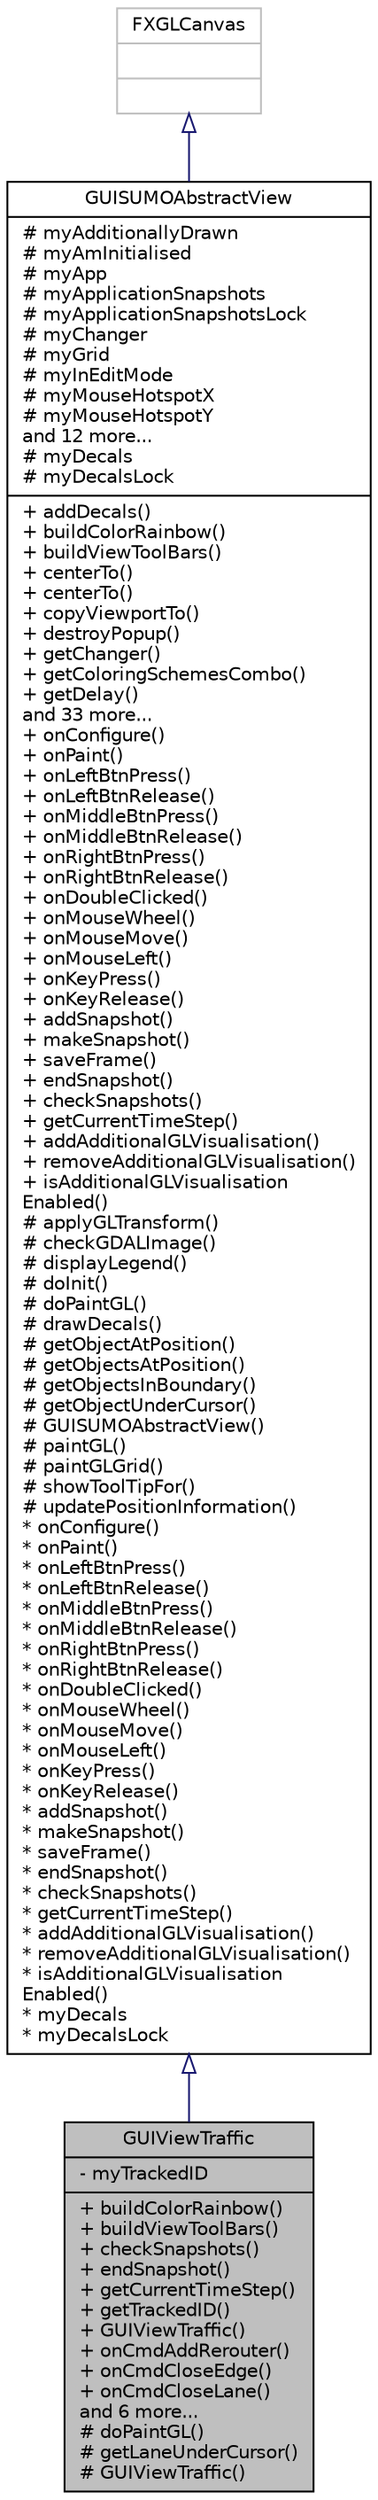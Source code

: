 digraph "GUIViewTraffic"
{
  edge [fontname="Helvetica",fontsize="10",labelfontname="Helvetica",labelfontsize="10"];
  node [fontname="Helvetica",fontsize="10",shape=record];
  Node0 [label="{GUIViewTraffic\n|- myTrackedID\l|+ buildColorRainbow()\l+ buildViewToolBars()\l+ checkSnapshots()\l+ endSnapshot()\l+ getCurrentTimeStep()\l+ getTrackedID()\l+ GUIViewTraffic()\l+ onCmdAddRerouter()\l+ onCmdCloseEdge()\l+ onCmdCloseLane()\land 6 more...\l# doPaintGL()\l# getLaneUnderCursor()\l# GUIViewTraffic()\l}",height=0.2,width=0.4,color="black", fillcolor="grey75", style="filled", fontcolor="black"];
  Node1 -> Node0 [dir="back",color="midnightblue",fontsize="10",style="solid",arrowtail="onormal",fontname="Helvetica"];
  Node1 [label="{GUISUMOAbstractView\n|# myAdditionallyDrawn\l# myAmInitialised\l# myApp\l# myApplicationSnapshots\l# myApplicationSnapshotsLock\l# myChanger\l# myGrid\l# myInEditMode\l# myMouseHotspotX\l# myMouseHotspotY\land 12 more...\l# myDecals\l# myDecalsLock\l|+ addDecals()\l+ buildColorRainbow()\l+ buildViewToolBars()\l+ centerTo()\l+ centerTo()\l+ copyViewportTo()\l+ destroyPopup()\l+ getChanger()\l+ getColoringSchemesCombo()\l+ getDelay()\land 33 more...\l+ onConfigure()\l+ onPaint()\l+ onLeftBtnPress()\l+ onLeftBtnRelease()\l+ onMiddleBtnPress()\l+ onMiddleBtnRelease()\l+ onRightBtnPress()\l+ onRightBtnRelease()\l+ onDoubleClicked()\l+ onMouseWheel()\l+ onMouseMove()\l+ onMouseLeft()\l+ onKeyPress()\l+ onKeyRelease()\l+ addSnapshot()\l+ makeSnapshot()\l+ saveFrame()\l+ endSnapshot()\l+ checkSnapshots()\l+ getCurrentTimeStep()\l+ addAdditionalGLVisualisation()\l+ removeAdditionalGLVisualisation()\l+ isAdditionalGLVisualisation\lEnabled()\l# applyGLTransform()\l# checkGDALImage()\l# displayLegend()\l# doInit()\l# doPaintGL()\l# drawDecals()\l# getObjectAtPosition()\l# getObjectsAtPosition()\l# getObjectsInBoundary()\l# getObjectUnderCursor()\l# GUISUMOAbstractView()\l# paintGL()\l# paintGLGrid()\l# showToolTipFor()\l# updatePositionInformation()\l* onConfigure()\l* onPaint()\l* onLeftBtnPress()\l* onLeftBtnRelease()\l* onMiddleBtnPress()\l* onMiddleBtnRelease()\l* onRightBtnPress()\l* onRightBtnRelease()\l* onDoubleClicked()\l* onMouseWheel()\l* onMouseMove()\l* onMouseLeft()\l* onKeyPress()\l* onKeyRelease()\l* addSnapshot()\l* makeSnapshot()\l* saveFrame()\l* endSnapshot()\l* checkSnapshots()\l* getCurrentTimeStep()\l* addAdditionalGLVisualisation()\l* removeAdditionalGLVisualisation()\l* isAdditionalGLVisualisation\lEnabled()\l* myDecals\l* myDecalsLock\l}",height=0.2,width=0.4,color="black", fillcolor="white", style="filled",URL="$db/d5a/class_g_u_i_s_u_m_o_abstract_view.html"];
  Node2 -> Node1 [dir="back",color="midnightblue",fontsize="10",style="solid",arrowtail="onormal",fontname="Helvetica"];
  Node2 [label="{FXGLCanvas\n||}",height=0.2,width=0.4,color="grey75", fillcolor="white", style="filled"];
}
